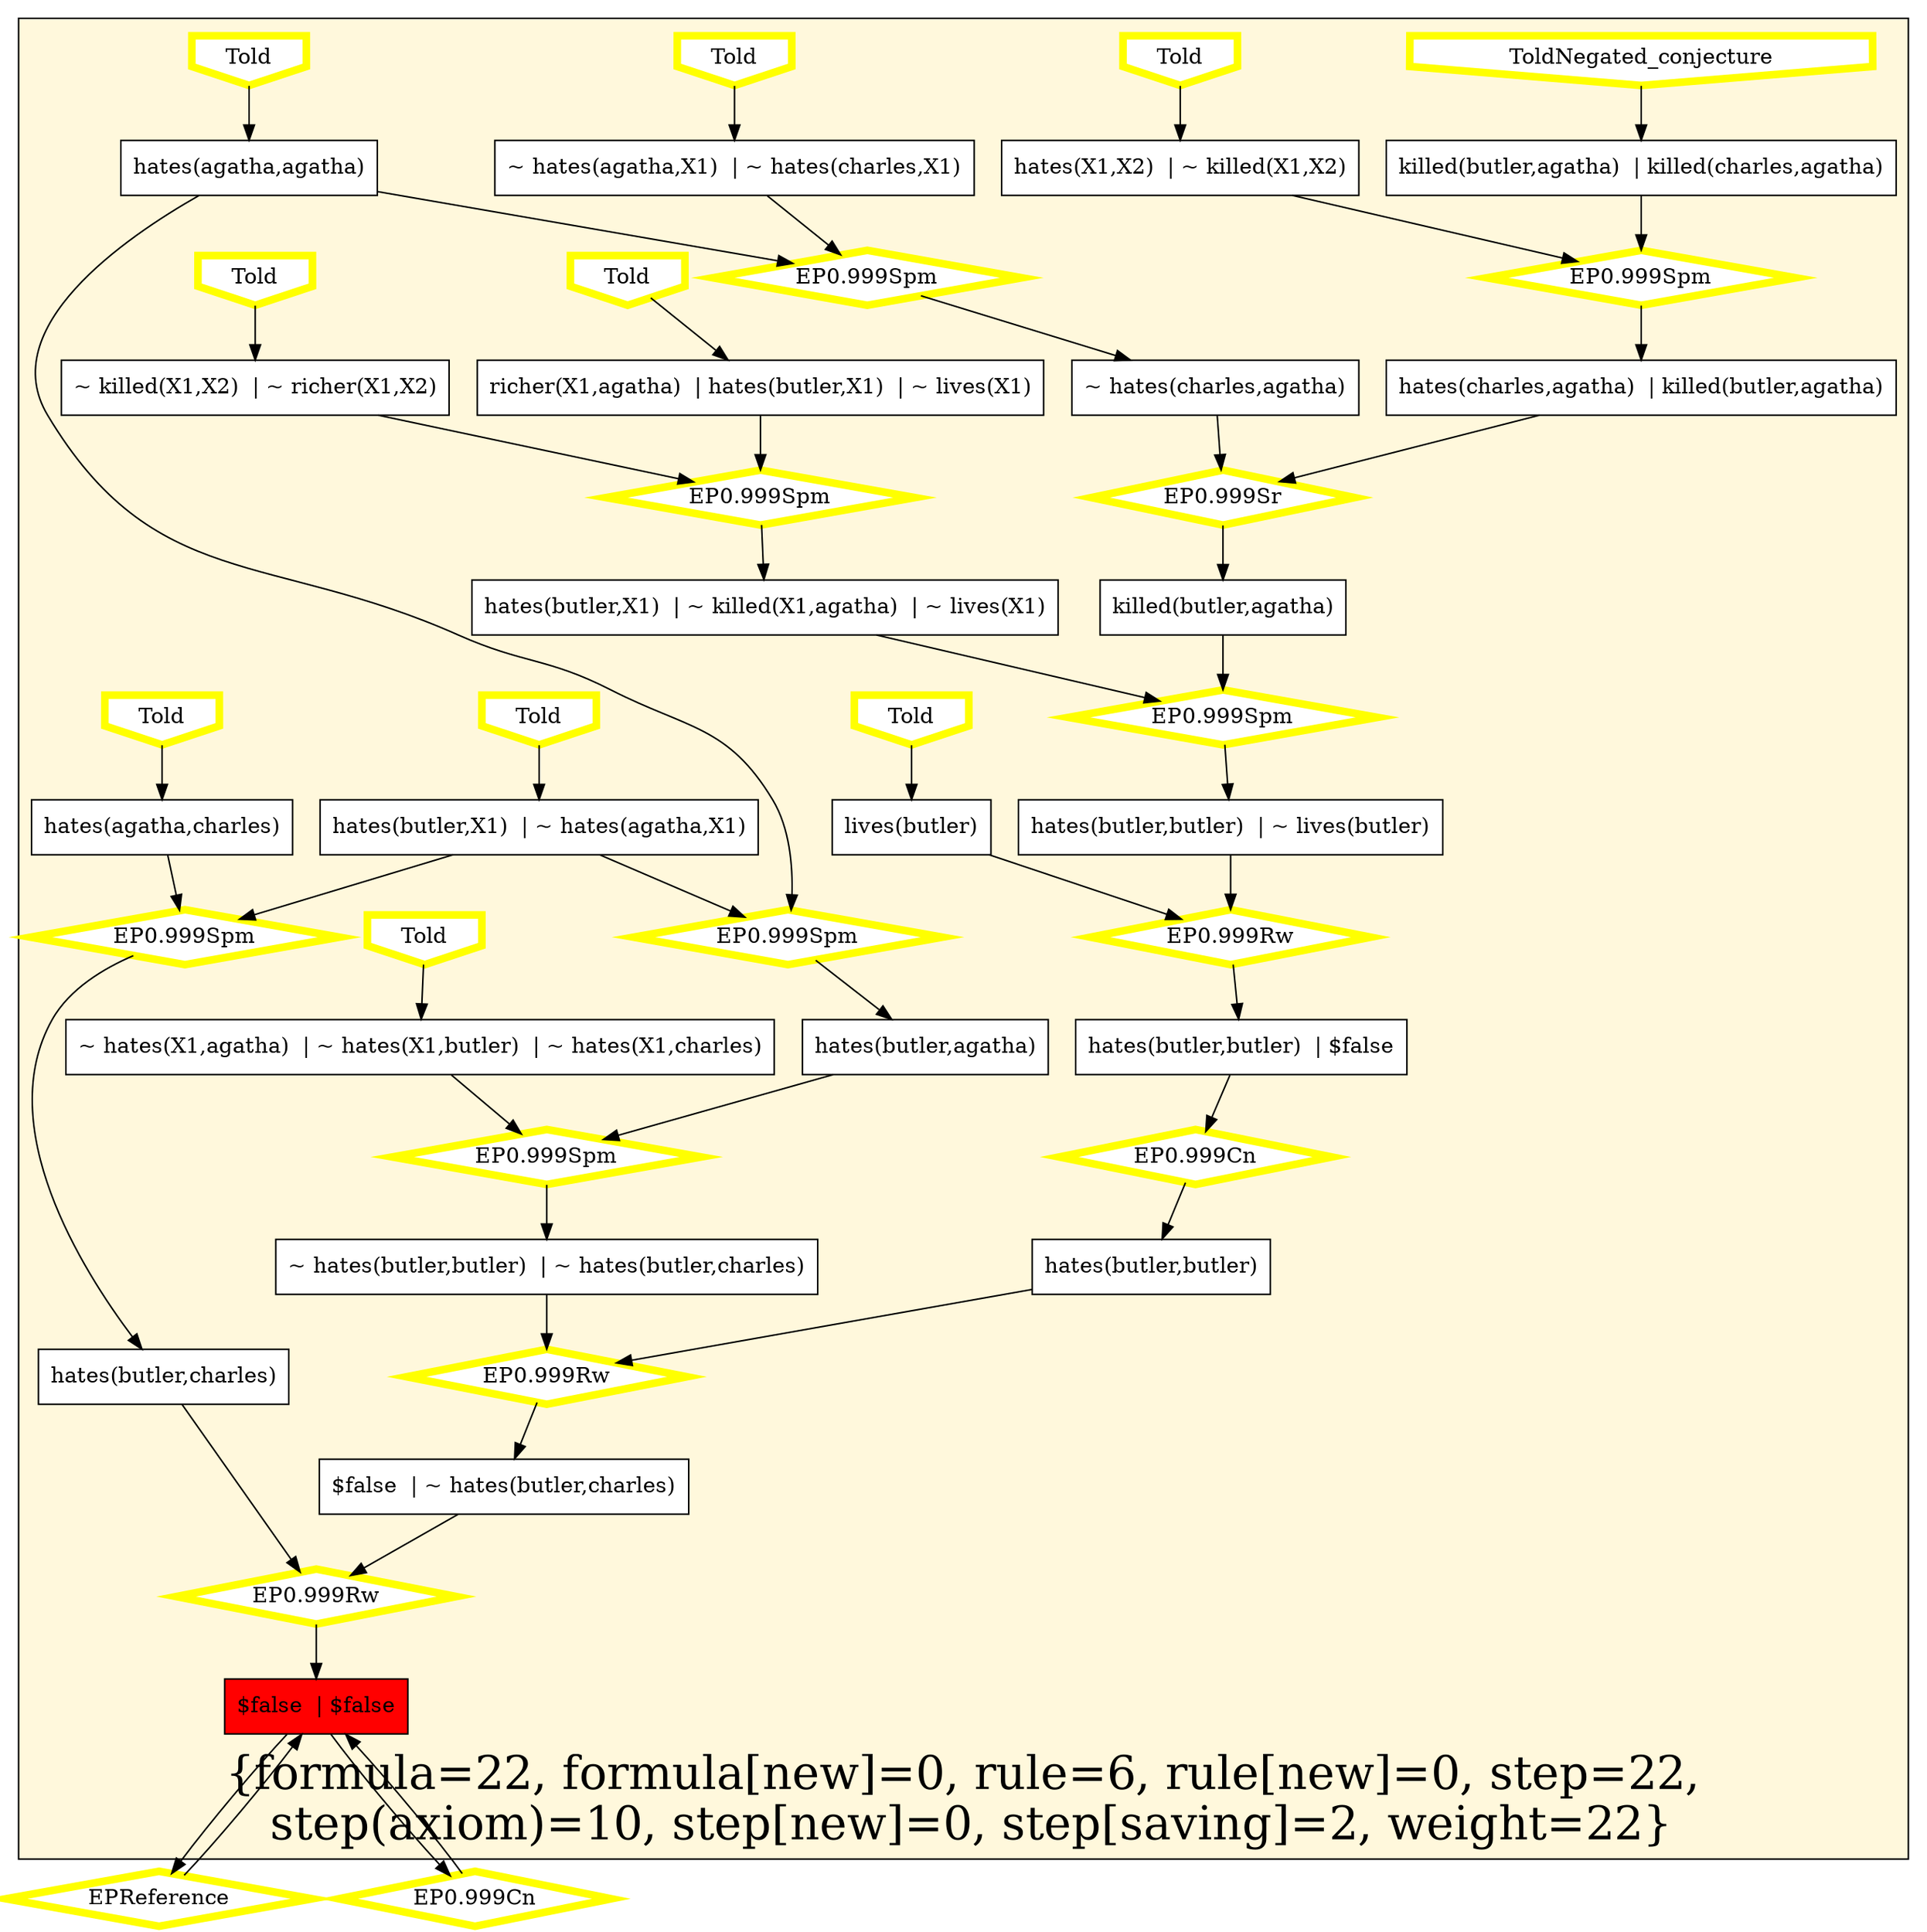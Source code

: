 digraph g 
{  
  "x_299" [ URL="http://inference-web.org/proofs/tptp/Solutions/PUZ/PUZ001-1/EP---1.1/answer.owl#ns_5_conclusion" color="black" shape="box" label="~ hates(agatha,X1)  | ~ hates(charles,X1)" fillcolor="white" style="filled"  ];
  "x_256" [ URL="http://inference-web.org/proofs/tptp/Solutions/PUZ/PUZ001-1/EP---1.1/answer.owl#ns_29_conclusion" color="black" shape="box" label="hates(butler,butler)  | ~ lives(butler)" fillcolor="white" style="filled"  ];
  "x_278" [ URL="http://inference-web.org/proofs/tptp/Solutions/PUZ/PUZ001-1/EP---1.1/answer.owl#ns_14_conclusion" color="black" shape="box" label="hates(butler,agatha)" fillcolor="white" style="filled"  ];
  "x_258" [ URL="http://inference-web.org/proofs/tptp/Solutions/PUZ/PUZ001-1/EP---1.1/answer.owl#ns_18_conclusion" color="black" shape="box" label="hates(butler,X1)  | ~ killed(X1,agatha)  | ~ lives(X1)" fillcolor="white" style="filled"  ];
  "x_353" [ URL="http://inference-web.org/proofs/tptp/Solutions/PUZ/PUZ001-1/EP---1.1/answer.owl#ns_32_conclusion" color="black" shape="box" label="$false  | ~ hates(butler,charles)" fillcolor="white" style="filled"  ];
  "x_339" [ URL="http://inference-web.org/proofs/tptp/Solutions/PUZ/PUZ001-1/EP---1.1/answer.owl#ns_4_conclusion" color="black" shape="box" label="~ killed(X1,X2)  | ~ richer(X1,X2)" fillcolor="white" style="filled"  ];
  "x_328" [ URL="http://inference-web.org/proofs/tptp/Solutions/PUZ/PUZ001-1/EP---1.1/answer.owl#ns_2_conclusion" color="black" shape="box" label="lives(butler)" fillcolor="white" style="filled"  ];
  "x_304" [ URL="http://inference-web.org/proofs/tptp/Solutions/PUZ/PUZ001-1/EP---1.1/answer.owl#ns_31_conclusion" color="black" shape="box" label="hates(butler,butler)" fillcolor="white" style="filled"  ];
  "x_340" [ URL="http://inference-web.org/proofs/tptp/Solutions/PUZ/PUZ001-1/EP---1.1/answer.owl#ns_16_conclusion" color="black" shape="box" label="~ hates(charles,agatha)" fillcolor="white" style="filled"  ];
  "x_341" [ URL="http://inference-web.org/proofs/tptp/Solutions/PUZ/PUZ001-1/EP---1.1/answer.owl#ns_22_conclusion" color="black" shape="box" label="~ hates(butler,butler)  | ~ hates(butler,charles)" fillcolor="white" style="filled"  ];
  "x_338" [ URL="http://inference-web.org/proofs/tptp/Solutions/PUZ/PUZ001-1/EP---1.1/answer.owl#ns_7_conclusion" color="black" shape="box" label="hates(agatha,agatha)" fillcolor="white" style="filled"  ];
  "x_359" [ URL="http://inference-web.org/proofs/tptp/Solutions/PUZ/PUZ001-1/EP---1.1/answer.owl#ns_15_conclusion" color="black" shape="box" label="hates(butler,charles)" fillcolor="white" style="filled"  ];
  "x_309" [ URL="http://inference-web.org/proofs/tptp/Solutions/PUZ/PUZ001-1/EP---1.1/answer.owl#ns_34_conclusion" color="black" shape="box" label="$false" fillcolor="red" style="filled"  ];
  "x_310" [ URL="http://inference-web.org/proofs/tptp/Solutions/PUZ/PUZ001-1/EP---1.1/answer.owl#ns_13_conclusion" color="black" shape="box" label="hates(charles,agatha)  | killed(butler,agatha)" fillcolor="white" style="filled"  ];
  "x_362" [ URL="http://inference-web.org/proofs/tptp/Solutions/PUZ/PUZ001-1/EP---1.1/answer.owl#ns_30_conclusion" color="black" shape="box" label="hates(butler,butler)  | $false" fillcolor="white" style="filled"  ];
  "x_309" [ URL="http://inference-web.org/proofs/tptp/Solutions/PUZ/PUZ001-1/EP---1.1/answer.owl#ns_35_conclusion" color="black" shape="box" label="$false" fillcolor="red" style="filled"  ];
  "x_283" [ URL="http://inference-web.org/proofs/tptp/Solutions/PUZ/PUZ001-1/EP---1.1/answer.owl#ns_6_conclusion" color="black" shape="box" label="~ hates(X1,agatha)  | ~ hates(X1,butler)  | ~ hates(X1,charles)" fillcolor="white" style="filled"  ];
  "x_309" [ URL="http://inference-web.org/proofs/tptp/Solutions/PUZ/PUZ001-1/EP---1.1/answer.owl#ns_33_conclusion" color="black" shape="box" label="$false  | $false" fillcolor="red" style="filled"  ];
  "x_300" [ URL="http://inference-web.org/proofs/tptp/Solutions/PUZ/PUZ001-1/EP---1.1/answer.owl#ns_10_conclusion" color="black" shape="box" label="hates(butler,X1)  | ~ hates(agatha,X1)" fillcolor="white" style="filled"  ];
  "x_366" [ URL="http://inference-web.org/proofs/tptp/Solutions/PUZ/PUZ001-1/EP---1.1/answer.owl#ns_25_conclusion" color="black" shape="box" label="killed(butler,agatha)" fillcolor="white" style="filled"  ];
  "x_355" [ URL="http://inference-web.org/proofs/tptp/Solutions/PUZ/PUZ001-1/EP---1.1/answer.owl#ns_8_conclusion" color="black" shape="box" label="hates(agatha,charles)" fillcolor="white" style="filled"  ];
  "x_234" [ URL="http://inference-web.org/proofs/tptp/Solutions/PUZ/PUZ001-1/EP---1.1/answer.owl#ns_12_conclusion" color="black" shape="box" label="killed(butler,agatha)  | killed(charles,agatha)" fillcolor="white" style="filled"  ];
  "x_266" [ URL="http://inference-web.org/proofs/tptp/Solutions/PUZ/PUZ001-1/EP---1.1/answer.owl#ns_9_conclusion" color="black" shape="box" label="hates(X1,X2)  | ~ killed(X1,X2)" fillcolor="white" style="filled"  ];
  "x_311" [ URL="http://inference-web.org/proofs/tptp/Solutions/PUZ/PUZ001-1/EP---1.1/answer.owl#ns_11_conclusion" color="black" shape="box" label="richer(X1,agatha)  | hates(butler,X1)  | ~ lives(X1)" fillcolor="white" style="filled"  ];
  "-7f6e1133:12459e1f3c9:-7bd0" [ URL="http://browser.inference-web.org/iwbrowser/BrowseNodeSet?url=http%3A%2F%2Finference-web.org%2Fproofs%2Ftptp%2FSolutions%2FPUZ%2FPUZ001-1%2FEP---1.1%2Fanswer.owl%23ns_5" color="yellow" shape="invhouse" label="Told" fillcolor="white" style="filled" penwidth="5"  ];
  "-7f6e1133:12459e1f3c9:-7bd0" -> "x_299";
  "-7f6e1133:12459e1f3c9:-7bbe" [ URL="http://browser.inference-web.org/iwbrowser/BrowseNodeSet?url=http%3A%2F%2Finference-web.org%2Fproofs%2Ftptp%2FSolutions%2FPUZ%2FPUZ001-1%2FEP---1.1%2Fanswer.owl%23ns_4" color="yellow" shape="invhouse" label="Told" fillcolor="white" style="filled" penwidth="5"  ];
  "-7f6e1133:12459e1f3c9:-7bbe" -> "x_339";
  "-7f6e1133:12459e1f3c9:-7bcd" [ URL="http://browser.inference-web.org/iwbrowser/BrowseNodeSet?url=http%3A%2F%2Finference-web.org%2Fproofs%2Ftptp%2FSolutions%2FPUZ%2FPUZ001-1%2FEP---1.1%2Fanswer.owl%23ns_13" color="yellow" shape="diamond" label="EP0.999Spm" fillcolor="white" style="filled" penwidth="5"  ];
  "-7f6e1133:12459e1f3c9:-7bcd" -> "x_310";
  "x_234" -> "-7f6e1133:12459e1f3c9:-7bcd";
  "x_266" -> "-7f6e1133:12459e1f3c9:-7bcd";
  "-7f6e1133:12459e1f3c9:-7bca" [ URL="http://browser.inference-web.org/iwbrowser/BrowseNodeSet?url=http%3A%2F%2Finference-web.org%2Fproofs%2Ftptp%2FSolutions%2FPUZ%2FPUZ001-1%2FEP---1.1%2Fanswer.owl%23ns_12" color="yellow" shape="invhouse" label="ToldNegated_conjecture" fillcolor="white" style="filled" penwidth="5"  ];
  "-7f6e1133:12459e1f3c9:-7bca" -> "x_234";
  "-7f6e1133:12459e1f3c9:-7bc1" [ URL="http://browser.inference-web.org/iwbrowser/BrowseNodeSet?url=http%3A%2F%2Finference-web.org%2Fproofs%2Ftptp%2FSolutions%2FPUZ%2FPUZ001-1%2FEP---1.1%2Fanswer.owl%23ns_11" color="yellow" shape="invhouse" label="Told" fillcolor="white" style="filled" penwidth="5"  ];
  "-7f6e1133:12459e1f3c9:-7bc1" -> "x_311";
  "-7f6e1133:12459e1f3c9:-7bb5" [ URL="http://browser.inference-web.org/iwbrowser/BrowseNodeSet?url=http%3A%2F%2Finference-web.org%2Fproofs%2Ftptp%2FSolutions%2FPUZ%2FPUZ001-1%2FEP---1.1%2Fanswer.owl%23ns_6" color="yellow" shape="invhouse" label="Told" fillcolor="white" style="filled" penwidth="5"  ];
  "-7f6e1133:12459e1f3c9:-7bb5" -> "x_283";
  "-7f6e1133:12459e1f3c9:-7bdf" [ URL="http://browser.inference-web.org/iwbrowser/BrowseNodeSet?url=http%3A%2F%2Finference-web.org%2Fproofs%2Ftptp%2FSolutions%2FPUZ%2FPUZ001-1%2FEP---1.1%2Fanswer.owl%23ns_2" color="yellow" shape="invhouse" label="Told" fillcolor="white" style="filled" penwidth="5"  ];
  "-7f6e1133:12459e1f3c9:-7bdf" -> "x_328";
  "-7f6e1133:12459e1f3c9:-7bdc" [ URL="http://browser.inference-web.org/iwbrowser/BrowseNodeSet?url=http%3A%2F%2Finference-web.org%2Fproofs%2Ftptp%2FSolutions%2FPUZ%2FPUZ001-1%2FEP---1.1%2Fanswer.owl%23ns_29" color="yellow" shape="diamond" label="EP0.999Spm" fillcolor="white" style="filled" penwidth="5"  ];
  "-7f6e1133:12459e1f3c9:-7bdc" -> "x_256";
  "x_258" -> "-7f6e1133:12459e1f3c9:-7bdc";
  "x_366" -> "-7f6e1133:12459e1f3c9:-7bdc";
  "-7f6e1133:12459e1f3c9:-7bd3" [ URL="http://browser.inference-web.org/iwbrowser/BrowseNodeSet?url=http%3A%2F%2Finference-web.org%2Fproofs%2Ftptp%2FSolutions%2FPUZ%2FPUZ001-1%2FEP---1.1%2Fanswer.owl%23ns_7" color="yellow" shape="invhouse" label="Told" fillcolor="white" style="filled" penwidth="5"  ];
  "-7f6e1133:12459e1f3c9:-7bd3" -> "x_338";
  "-7f6e1133:12459e1f3c9:-7bb8" [ URL="http://browser.inference-web.org/iwbrowser/BrowseNodeSet?url=http%3A%2F%2Finference-web.org%2Fproofs%2Ftptp%2FSolutions%2FPUZ%2FPUZ001-1%2FEP---1.1%2Fanswer.owl%23ns_14" color="yellow" shape="diamond" label="EP0.999Spm" fillcolor="white" style="filled" penwidth="5"  ];
  "-7f6e1133:12459e1f3c9:-7bb8" -> "x_278";
  "x_300" -> "-7f6e1133:12459e1f3c9:-7bb8";
  "x_338" -> "-7f6e1133:12459e1f3c9:-7bb8";
  "-7f6e1133:12459e1f3c9:-7bd6" [ URL="http://browser.inference-web.org/iwbrowser/BrowseNodeSet?url=http%3A%2F%2Finference-web.org%2Fproofs%2Ftptp%2FSolutions%2FPUZ%2FPUZ001-1%2FEP---1.1%2Fanswer.owl%23ns_16" color="yellow" shape="diamond" label="EP0.999Spm" fillcolor="white" style="filled" penwidth="5"  ];
  "-7f6e1133:12459e1f3c9:-7bd6" -> "x_340";
  "x_299" -> "-7f6e1133:12459e1f3c9:-7bd6";
  "x_338" -> "-7f6e1133:12459e1f3c9:-7bd6";
  "-7f6e1133:12459e1f3c9:-7bc7" [ URL="http://browser.inference-web.org/iwbrowser/BrowseNodeSet?url=http%3A%2F%2Finference-web.org%2Fproofs%2Ftptp%2FSolutions%2FPUZ%2FPUZ001-1%2FEP---1.1%2Fanswer.owl%23ns_9" color="yellow" shape="invhouse" label="Told" fillcolor="white" style="filled" penwidth="5"  ];
  "-7f6e1133:12459e1f3c9:-7bc7" -> "x_266";
  "-7f6e1133:12459e1f3c9:-7bf4" [ URL="http://browser.inference-web.org/iwbrowser/BrowseNodeSet?url=http%3A%2F%2Finference-web.org%2Fproofs%2Ftptp%2FSolutions%2FPUZ%2FPUZ001-1%2FEP---1.1%2Fanswer.owl%23answer" color="yellow" shape="diamond" label="EPReference" fillcolor="white" style="filled" penwidth="5"  ];
  "-7f6e1133:12459e1f3c9:-7bf4" -> "x_309";
  "x_309" -> "-7f6e1133:12459e1f3c9:-7bf4";
  "-7f6e1133:12459e1f3c9:-7bf0" [ URL="http://browser.inference-web.org/iwbrowser/BrowseNodeSet?url=http%3A%2F%2Finference-web.org%2Fproofs%2Ftptp%2FSolutions%2FPUZ%2FPUZ001-1%2FEP---1.1%2Fanswer.owl%23ns_33" color="yellow" shape="diamond" label="EP0.999Rw" fillcolor="white" style="filled" penwidth="5"  ];
  "-7f6e1133:12459e1f3c9:-7bf0" -> "x_309";
  "x_353" -> "-7f6e1133:12459e1f3c9:-7bf0";
  "x_359" -> "-7f6e1133:12459e1f3c9:-7bf0";
  "-7f6e1133:12459e1f3c9:-7be7" [ URL="http://browser.inference-web.org/iwbrowser/BrowseNodeSet?url=http%3A%2F%2Finference-web.org%2Fproofs%2Ftptp%2FSolutions%2FPUZ%2FPUZ001-1%2FEP---1.1%2Fanswer.owl%23ns_32" color="yellow" shape="diamond" label="EP0.999Rw" fillcolor="white" style="filled" penwidth="5"  ];
  "-7f6e1133:12459e1f3c9:-7be7" -> "x_353";
  "x_304" -> "-7f6e1133:12459e1f3c9:-7be7";
  "x_341" -> "-7f6e1133:12459e1f3c9:-7be7";
  "-7f6e1133:12459e1f3c9:-7bf2" [ URL="http://browser.inference-web.org/iwbrowser/BrowseNodeSet?url=http%3A%2F%2Finference-web.org%2Fproofs%2Ftptp%2FSolutions%2FPUZ%2FPUZ001-1%2FEP---1.1%2Fanswer.owl%23ns_34" color="yellow" shape="diamond" label="EP0.999Cn" fillcolor="white" style="filled" penwidth="5"  ];
  "-7f6e1133:12459e1f3c9:-7bf2" -> "x_309";
  "x_309" -> "-7f6e1133:12459e1f3c9:-7bf2";
  "-7f6e1133:12459e1f3c9:-7be4" [ URL="http://browser.inference-web.org/iwbrowser/BrowseNodeSet?url=http%3A%2F%2Finference-web.org%2Fproofs%2Ftptp%2FSolutions%2FPUZ%2FPUZ001-1%2FEP---1.1%2Fanswer.owl%23ns_31" color="yellow" shape="diamond" label="EP0.999Cn" fillcolor="white" style="filled" penwidth="5"  ];
  "-7f6e1133:12459e1f3c9:-7be4" -> "x_304";
  "x_362" -> "-7f6e1133:12459e1f3c9:-7be4";
  "-7f6e1133:12459e1f3c9:-7be2" [ URL="http://browser.inference-web.org/iwbrowser/BrowseNodeSet?url=http%3A%2F%2Finference-web.org%2Fproofs%2Ftptp%2FSolutions%2FPUZ%2FPUZ001-1%2FEP---1.1%2Fanswer.owl%23ns_30" color="yellow" shape="diamond" label="EP0.999Rw" fillcolor="white" style="filled" penwidth="5"  ];
  "-7f6e1133:12459e1f3c9:-7be2" -> "x_362";
  "x_256" -> "-7f6e1133:12459e1f3c9:-7be2";
  "x_328" -> "-7f6e1133:12459e1f3c9:-7be2";
  "-7f6e1133:12459e1f3c9:-7bd9" [ URL="http://browser.inference-web.org/iwbrowser/BrowseNodeSet?url=http%3A%2F%2Finference-web.org%2Fproofs%2Ftptp%2FSolutions%2FPUZ%2FPUZ001-1%2FEP---1.1%2Fanswer.owl%23ns_25" color="yellow" shape="diamond" label="EP0.999Sr" fillcolor="white" style="filled" penwidth="5"  ];
  "-7f6e1133:12459e1f3c9:-7bd9" -> "x_366";
  "x_310" -> "-7f6e1133:12459e1f3c9:-7bd9";
  "x_340" -> "-7f6e1133:12459e1f3c9:-7bd9";
  "-7f6e1133:12459e1f3c9:-7bea" [ URL="http://browser.inference-web.org/iwbrowser/BrowseNodeSet?url=http%3A%2F%2Finference-web.org%2Fproofs%2Ftptp%2FSolutions%2FPUZ%2FPUZ001-1%2FEP---1.1%2Fanswer.owl%23ns_8" color="yellow" shape="invhouse" label="Told" fillcolor="white" style="filled" penwidth="5"  ];
  "-7f6e1133:12459e1f3c9:-7bea" -> "x_355";
  "-7f6e1133:12459e1f3c9:-7bc4" [ URL="http://browser.inference-web.org/iwbrowser/BrowseNodeSet?url=http%3A%2F%2Finference-web.org%2Fproofs%2Ftptp%2FSolutions%2FPUZ%2FPUZ001-1%2FEP---1.1%2Fanswer.owl%23ns_18" color="yellow" shape="diamond" label="EP0.999Spm" fillcolor="white" style="filled" penwidth="5"  ];
  "-7f6e1133:12459e1f3c9:-7bc4" -> "x_258";
  "x_311" -> "-7f6e1133:12459e1f3c9:-7bc4";
  "x_339" -> "-7f6e1133:12459e1f3c9:-7bc4";
  "-7f6e1133:12459e1f3c9:-7bf7" [ URL="http://browser.inference-web.org/iwbrowser/BrowseNodeSet?url=http%3A%2F%2Finference-web.org%2Fproofs%2Ftptp%2FSolutions%2FPUZ%2FPUZ001-1%2FEP---1.1%2Fanswer.owl%23ns_10" color="yellow" shape="invhouse" label="Told" fillcolor="white" style="filled" penwidth="5"  ];
  "-7f6e1133:12459e1f3c9:-7bf7" -> "x_300";
  "-7f6e1133:12459e1f3c9:-7bbb" [ URL="http://browser.inference-web.org/iwbrowser/BrowseNodeSet?url=http%3A%2F%2Finference-web.org%2Fproofs%2Ftptp%2FSolutions%2FPUZ%2FPUZ001-1%2FEP---1.1%2Fanswer.owl%23ns_22" color="yellow" shape="diamond" label="EP0.999Spm" fillcolor="white" style="filled" penwidth="5"  ];
  "-7f6e1133:12459e1f3c9:-7bbb" -> "x_341";
  "x_278" -> "-7f6e1133:12459e1f3c9:-7bbb";
  "x_283" -> "-7f6e1133:12459e1f3c9:-7bbb";
  "-7f6e1133:12459e1f3c9:-7bed" [ URL="http://browser.inference-web.org/iwbrowser/BrowseNodeSet?url=http%3A%2F%2Finference-web.org%2Fproofs%2Ftptp%2FSolutions%2FPUZ%2FPUZ001-1%2FEP---1.1%2Fanswer.owl%23ns_15" color="yellow" shape="diamond" label="EP0.999Spm" fillcolor="white" style="filled" penwidth="5"  ];
  "-7f6e1133:12459e1f3c9:-7bed" -> "x_359";
  "x_300" -> "-7f6e1133:12459e1f3c9:-7bed";
  "x_355" -> "-7f6e1133:12459e1f3c9:-7bed";
  
 subgraph cluster_opt 
{ labelloc=b label="{formula=22, formula[new]=0, rule=6, rule[new]=0, step=22,\n step(axiom)=10, step[new]=0, step[saving]=2, weight=22}" 
 fontsize=30 fillcolor=cornsilk style=filled 
  x_304 ;
 x_341 ;
 x_340 ;
 x_309 ;
 x_339 ;
 x_278 ;
 x_234 ;
 x_338 ;
 x_311 ;
 x_310 ;
 x_283 ;
 x_258 ;
 x_256 ;
 x_359 ;
 x_353 ;
 x_355 ;
 x_266 ;
 x_366 ;
 x_299 ;
 x_300 ;
 x_328 ;
 x_362 ;
 "-7f6e1133:12459e1f3c9:-7bd0" ;
 "-7f6e1133:12459e1f3c9:-7bbe" ;
 "-7f6e1133:12459e1f3c9:-7bcd" ;
 "-7f6e1133:12459e1f3c9:-7bca" ;
 "-7f6e1133:12459e1f3c9:-7bc1" ;
 "-7f6e1133:12459e1f3c9:-7bb5" ;
 "-7f6e1133:12459e1f3c9:-7bdf" ;
 "-7f6e1133:12459e1f3c9:-7bdc" ;
 "-7f6e1133:12459e1f3c9:-7bd3" ;
 "-7f6e1133:12459e1f3c9:-7bb8" ;
 "-7f6e1133:12459e1f3c9:-7bd6" ;
 "-7f6e1133:12459e1f3c9:-7bc7" ;
 "-7f6e1133:12459e1f3c9:-7bf0" ;
 "-7f6e1133:12459e1f3c9:-7be7" ;
 "-7f6e1133:12459e1f3c9:-7be4" ;
 "-7f6e1133:12459e1f3c9:-7bd9" ;
 "-7f6e1133:12459e1f3c9:-7be2" ;
 "-7f6e1133:12459e1f3c9:-7bea" ;
 "-7f6e1133:12459e1f3c9:-7bc4" ;
 "-7f6e1133:12459e1f3c9:-7bbb" ;
 "-7f6e1133:12459e1f3c9:-7bf7" ;
 "-7f6e1133:12459e1f3c9:-7bed" ;
 
}
 
}
